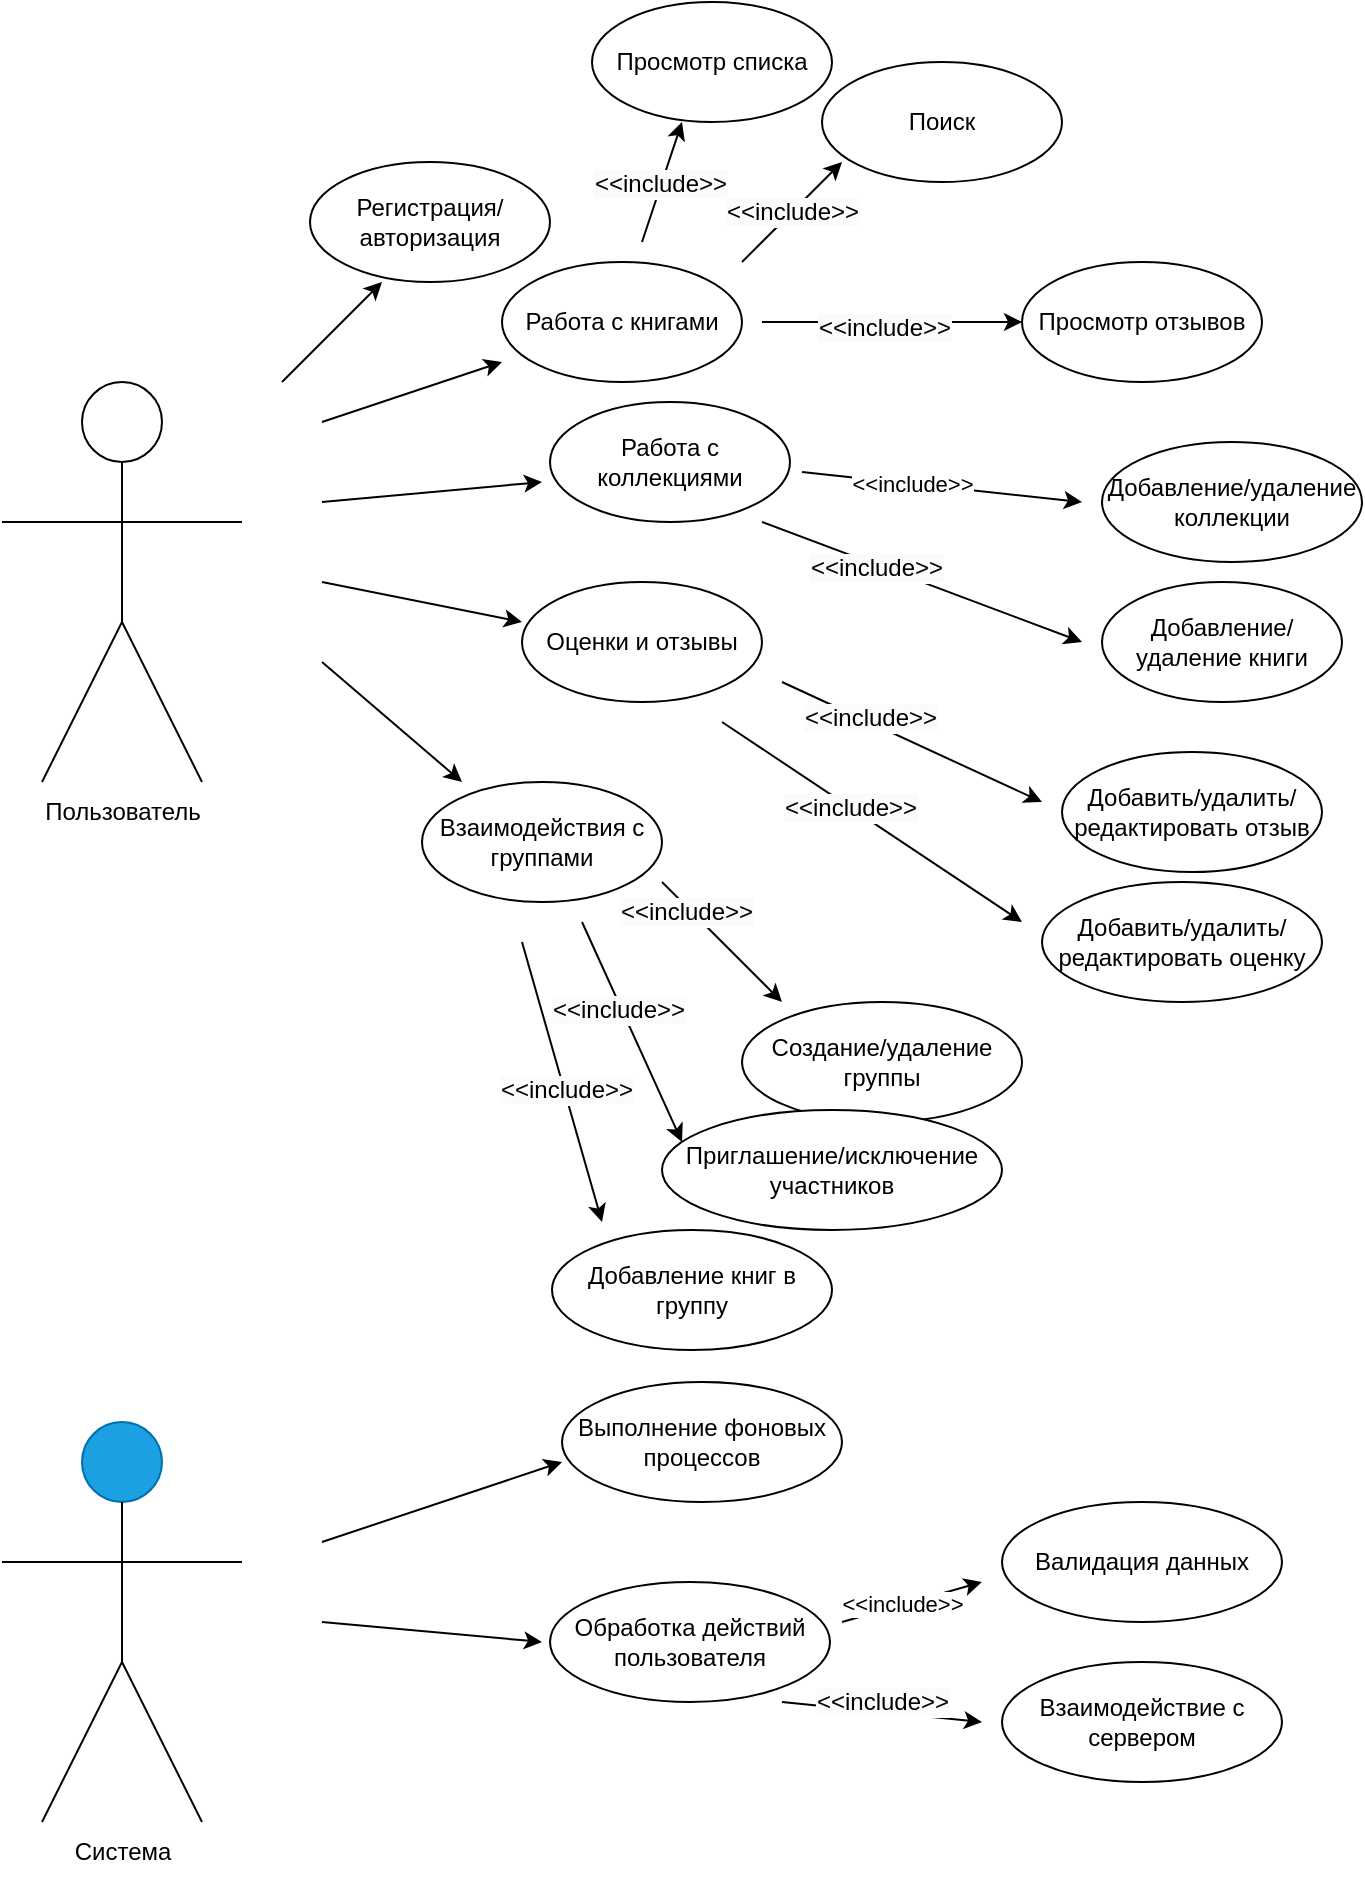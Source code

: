 <mxfile version="26.0.11">
  <diagram name="Страница — 1" id="ocNlfTo6n65knY6-Sepz">
    <mxGraphModel dx="1050" dy="1712" grid="1" gridSize="10" guides="1" tooltips="1" connect="1" arrows="1" fold="1" page="1" pageScale="1" pageWidth="827" pageHeight="1169" math="0" shadow="0">
      <root>
        <mxCell id="0" />
        <mxCell id="1" parent="0" />
        <mxCell id="xOrAotoUkOWGc2Qs6LGQ-1" value="" style="ellipse;whiteSpace=wrap;html=1;aspect=fixed;" parent="1" vertex="1">
          <mxGeometry x="240" y="160" width="40" height="40" as="geometry" />
        </mxCell>
        <mxCell id="xOrAotoUkOWGc2Qs6LGQ-2" value="" style="endArrow=none;html=1;rounded=0;" parent="1" edge="1">
          <mxGeometry width="50" height="50" relative="1" as="geometry">
            <mxPoint x="260" y="280" as="sourcePoint" />
            <mxPoint x="260" y="200" as="targetPoint" />
          </mxGeometry>
        </mxCell>
        <mxCell id="xOrAotoUkOWGc2Qs6LGQ-3" value="" style="endArrow=none;html=1;rounded=0;" parent="1" edge="1">
          <mxGeometry width="50" height="50" relative="1" as="geometry">
            <mxPoint x="220" y="360" as="sourcePoint" />
            <mxPoint x="260" y="280" as="targetPoint" />
          </mxGeometry>
        </mxCell>
        <mxCell id="xOrAotoUkOWGc2Qs6LGQ-4" value="" style="endArrow=none;html=1;rounded=0;" parent="1" edge="1">
          <mxGeometry width="50" height="50" relative="1" as="geometry">
            <mxPoint x="260" y="280" as="sourcePoint" />
            <mxPoint x="300" y="360" as="targetPoint" />
          </mxGeometry>
        </mxCell>
        <mxCell id="xOrAotoUkOWGc2Qs6LGQ-5" value="" style="endArrow=none;html=1;rounded=0;" parent="1" edge="1">
          <mxGeometry width="50" height="50" relative="1" as="geometry">
            <mxPoint x="200" y="230" as="sourcePoint" />
            <mxPoint x="320" y="230" as="targetPoint" />
          </mxGeometry>
        </mxCell>
        <mxCell id="xOrAotoUkOWGc2Qs6LGQ-7" value="Пользователь" style="text;html=1;align=center;verticalAlign=middle;resizable=0;points=[];autosize=1;strokeColor=none;fillColor=none;" parent="1" vertex="1">
          <mxGeometry x="210" y="360" width="100" height="30" as="geometry" />
        </mxCell>
        <mxCell id="xOrAotoUkOWGc2Qs6LGQ-8" value="" style="ellipse;whiteSpace=wrap;html=1;aspect=fixed;fillColor=#1ba1e2;fontColor=#ffffff;strokeColor=#006EAF;" parent="1" vertex="1">
          <mxGeometry x="240" y="680" width="40" height="40" as="geometry" />
        </mxCell>
        <mxCell id="xOrAotoUkOWGc2Qs6LGQ-9" value="" style="endArrow=none;html=1;rounded=0;" parent="1" edge="1">
          <mxGeometry width="50" height="50" relative="1" as="geometry">
            <mxPoint x="260" y="800" as="sourcePoint" />
            <mxPoint x="260" y="720" as="targetPoint" />
          </mxGeometry>
        </mxCell>
        <mxCell id="xOrAotoUkOWGc2Qs6LGQ-10" value="" style="endArrow=none;html=1;rounded=0;" parent="1" edge="1">
          <mxGeometry width="50" height="50" relative="1" as="geometry">
            <mxPoint x="220" y="880" as="sourcePoint" />
            <mxPoint x="260" y="800" as="targetPoint" />
          </mxGeometry>
        </mxCell>
        <mxCell id="xOrAotoUkOWGc2Qs6LGQ-11" value="" style="endArrow=none;html=1;rounded=0;" parent="1" edge="1">
          <mxGeometry width="50" height="50" relative="1" as="geometry">
            <mxPoint x="260" y="800" as="sourcePoint" />
            <mxPoint x="300" y="880" as="targetPoint" />
          </mxGeometry>
        </mxCell>
        <mxCell id="xOrAotoUkOWGc2Qs6LGQ-12" value="" style="endArrow=none;html=1;rounded=0;" parent="1" edge="1">
          <mxGeometry width="50" height="50" relative="1" as="geometry">
            <mxPoint x="200" y="750" as="sourcePoint" />
            <mxPoint x="320" y="750" as="targetPoint" />
          </mxGeometry>
        </mxCell>
        <mxCell id="xOrAotoUkOWGc2Qs6LGQ-13" value="Система" style="text;html=1;align=center;verticalAlign=middle;resizable=0;points=[];autosize=1;strokeColor=none;fillColor=none;" parent="1" vertex="1">
          <mxGeometry x="225" y="880" width="70" height="30" as="geometry" />
        </mxCell>
        <mxCell id="xOrAotoUkOWGc2Qs6LGQ-14" value="Регистрация/авторизация" style="ellipse;whiteSpace=wrap;html=1;" parent="1" vertex="1">
          <mxGeometry x="354" y="50" width="120" height="60" as="geometry" />
        </mxCell>
        <mxCell id="xOrAotoUkOWGc2Qs6LGQ-16" value="" style="endArrow=classic;html=1;rounded=0;" parent="1" edge="1">
          <mxGeometry width="50" height="50" relative="1" as="geometry">
            <mxPoint x="340" y="160" as="sourcePoint" />
            <mxPoint x="390" y="110" as="targetPoint" />
          </mxGeometry>
        </mxCell>
        <mxCell id="xOrAotoUkOWGc2Qs6LGQ-17" value="Работа с книгами" style="ellipse;whiteSpace=wrap;html=1;" parent="1" vertex="1">
          <mxGeometry x="450" y="100" width="120" height="60" as="geometry" />
        </mxCell>
        <mxCell id="xOrAotoUkOWGc2Qs6LGQ-18" value="" style="endArrow=classic;html=1;rounded=0;" parent="1" edge="1">
          <mxGeometry width="50" height="50" relative="1" as="geometry">
            <mxPoint x="360" y="180" as="sourcePoint" />
            <mxPoint x="450" y="150" as="targetPoint" />
          </mxGeometry>
        </mxCell>
        <mxCell id="xOrAotoUkOWGc2Qs6LGQ-19" value="Поиск" style="ellipse;whiteSpace=wrap;html=1;" parent="1" vertex="1">
          <mxGeometry x="610" width="120" height="60" as="geometry" />
        </mxCell>
        <mxCell id="xOrAotoUkOWGc2Qs6LGQ-20" value="Просмотр списка" style="ellipse;whiteSpace=wrap;html=1;" parent="1" vertex="1">
          <mxGeometry x="495" y="-30" width="120" height="60" as="geometry" />
        </mxCell>
        <mxCell id="xOrAotoUkOWGc2Qs6LGQ-21" value="Просмотр отзывов" style="ellipse;whiteSpace=wrap;html=1;" parent="1" vertex="1">
          <mxGeometry x="710" y="100" width="120" height="60" as="geometry" />
        </mxCell>
        <mxCell id="xOrAotoUkOWGc2Qs6LGQ-23" value="" style="endArrow=classic;html=1;rounded=0;" parent="1" edge="1">
          <mxGeometry width="50" height="50" relative="1" as="geometry">
            <mxPoint x="520" y="90" as="sourcePoint" />
            <mxPoint x="540" y="30" as="targetPoint" />
          </mxGeometry>
        </mxCell>
        <mxCell id="xOrAotoUkOWGc2Qs6LGQ-28" value="&lt;span style=&quot;font-size: 12px; background-color: rgb(251, 251, 251);&quot;&gt;&amp;lt;&amp;lt;include&amp;gt;&amp;gt;&lt;/span&gt;" style="edgeLabel;html=1;align=center;verticalAlign=middle;resizable=0;points=[];" parent="xOrAotoUkOWGc2Qs6LGQ-23" vertex="1" connectable="0">
          <mxGeometry x="-0.019" y="1" relative="1" as="geometry">
            <mxPoint as="offset" />
          </mxGeometry>
        </mxCell>
        <mxCell id="xOrAotoUkOWGc2Qs6LGQ-29" value="" style="endArrow=classic;html=1;rounded=0;" parent="1" edge="1">
          <mxGeometry width="50" height="50" relative="1" as="geometry">
            <mxPoint x="570" y="100" as="sourcePoint" />
            <mxPoint x="620" y="50" as="targetPoint" />
          </mxGeometry>
        </mxCell>
        <mxCell id="xOrAotoUkOWGc2Qs6LGQ-30" value="&lt;span style=&quot;font-size: 12px; background-color: rgb(251, 251, 251);&quot;&gt;&amp;lt;&amp;lt;include&amp;gt;&amp;gt;&lt;/span&gt;" style="edgeLabel;html=1;align=center;verticalAlign=middle;resizable=0;points=[];" parent="xOrAotoUkOWGc2Qs6LGQ-29" vertex="1" connectable="0">
          <mxGeometry x="0.003" y="1" relative="1" as="geometry">
            <mxPoint y="1" as="offset" />
          </mxGeometry>
        </mxCell>
        <mxCell id="xOrAotoUkOWGc2Qs6LGQ-31" value="" style="endArrow=classic;html=1;rounded=0;" parent="1" edge="1">
          <mxGeometry width="50" height="50" relative="1" as="geometry">
            <mxPoint x="580" y="130" as="sourcePoint" />
            <mxPoint x="710" y="130" as="targetPoint" />
          </mxGeometry>
        </mxCell>
        <mxCell id="xOrAotoUkOWGc2Qs6LGQ-32" value="&lt;span style=&quot;font-size: 12px; background-color: rgb(251, 251, 251);&quot;&gt;&amp;lt;&amp;lt;include&amp;gt;&amp;gt;&lt;/span&gt;" style="edgeLabel;html=1;align=center;verticalAlign=middle;resizable=0;points=[];" parent="xOrAotoUkOWGc2Qs6LGQ-31" vertex="1" connectable="0">
          <mxGeometry x="-0.132" relative="1" as="geometry">
            <mxPoint x="4" y="3" as="offset" />
          </mxGeometry>
        </mxCell>
        <mxCell id="xOrAotoUkOWGc2Qs6LGQ-35" value="Работа с коллекциями" style="ellipse;whiteSpace=wrap;html=1;" parent="1" vertex="1">
          <mxGeometry x="474" y="170" width="120" height="60" as="geometry" />
        </mxCell>
        <mxCell id="xOrAotoUkOWGc2Qs6LGQ-36" value="" style="endArrow=classic;html=1;rounded=0;" parent="1" edge="1">
          <mxGeometry width="50" height="50" relative="1" as="geometry">
            <mxPoint x="360" y="220" as="sourcePoint" />
            <mxPoint x="470" y="210" as="targetPoint" />
          </mxGeometry>
        </mxCell>
        <mxCell id="xOrAotoUkOWGc2Qs6LGQ-37" value="Добавление/удаление коллекции" style="ellipse;whiteSpace=wrap;html=1;" parent="1" vertex="1">
          <mxGeometry x="750" y="190" width="130" height="60" as="geometry" />
        </mxCell>
        <mxCell id="xOrAotoUkOWGc2Qs6LGQ-38" value="Добавление/удаление книги" style="ellipse;whiteSpace=wrap;html=1;" parent="1" vertex="1">
          <mxGeometry x="750" y="260" width="120" height="60" as="geometry" />
        </mxCell>
        <mxCell id="xOrAotoUkOWGc2Qs6LGQ-39" value="" style="endArrow=classic;html=1;rounded=0;" parent="1" edge="1">
          <mxGeometry width="50" height="50" relative="1" as="geometry">
            <mxPoint x="600" y="205" as="sourcePoint" />
            <mxPoint x="740" y="220" as="targetPoint" />
          </mxGeometry>
        </mxCell>
        <mxCell id="xOrAotoUkOWGc2Qs6LGQ-40" value="&amp;lt;&amp;lt;include&amp;gt;&amp;gt;" style="edgeLabel;html=1;align=center;verticalAlign=middle;resizable=0;points=[];" parent="xOrAotoUkOWGc2Qs6LGQ-39" vertex="1" connectable="0">
          <mxGeometry x="-0.22" relative="1" as="geometry">
            <mxPoint as="offset" />
          </mxGeometry>
        </mxCell>
        <mxCell id="xOrAotoUkOWGc2Qs6LGQ-41" value="" style="endArrow=classic;html=1;rounded=0;" parent="1" edge="1">
          <mxGeometry width="50" height="50" relative="1" as="geometry">
            <mxPoint x="580" y="230" as="sourcePoint" />
            <mxPoint x="740" y="290" as="targetPoint" />
          </mxGeometry>
        </mxCell>
        <mxCell id="xOrAotoUkOWGc2Qs6LGQ-42" value="&lt;span style=&quot;font-size: 12px; background-color: rgb(251, 251, 251);&quot;&gt;&amp;lt;&amp;lt;include&amp;gt;&amp;gt;&lt;/span&gt;" style="edgeLabel;html=1;align=center;verticalAlign=middle;resizable=0;points=[];" parent="xOrAotoUkOWGc2Qs6LGQ-41" vertex="1" connectable="0">
          <mxGeometry x="-0.286" y="-1" relative="1" as="geometry">
            <mxPoint as="offset" />
          </mxGeometry>
        </mxCell>
        <mxCell id="xOrAotoUkOWGc2Qs6LGQ-43" value="Оценки и отзывы" style="ellipse;whiteSpace=wrap;html=1;" parent="1" vertex="1">
          <mxGeometry x="460" y="260" width="120" height="60" as="geometry" />
        </mxCell>
        <mxCell id="xOrAotoUkOWGc2Qs6LGQ-44" value="" style="endArrow=classic;html=1;rounded=0;" parent="1" edge="1">
          <mxGeometry width="50" height="50" relative="1" as="geometry">
            <mxPoint x="360" y="260" as="sourcePoint" />
            <mxPoint x="460" y="280" as="targetPoint" />
          </mxGeometry>
        </mxCell>
        <mxCell id="xOrAotoUkOWGc2Qs6LGQ-45" value="Добавить/удалить/редактировать отзыв" style="ellipse;whiteSpace=wrap;html=1;" parent="1" vertex="1">
          <mxGeometry x="730" y="345" width="130" height="60" as="geometry" />
        </mxCell>
        <mxCell id="xOrAotoUkOWGc2Qs6LGQ-46" value="Добавить/удалить/редактировать оценку" style="ellipse;whiteSpace=wrap;html=1;" parent="1" vertex="1">
          <mxGeometry x="720" y="410" width="140" height="60" as="geometry" />
        </mxCell>
        <mxCell id="xOrAotoUkOWGc2Qs6LGQ-47" value="" style="endArrow=classic;html=1;rounded=0;" parent="1" edge="1">
          <mxGeometry width="50" height="50" relative="1" as="geometry">
            <mxPoint x="590" y="310" as="sourcePoint" />
            <mxPoint x="720" y="370" as="targetPoint" />
          </mxGeometry>
        </mxCell>
        <mxCell id="xOrAotoUkOWGc2Qs6LGQ-48" value="&lt;span style=&quot;font-size: 12px; background-color: rgb(251, 251, 251);&quot;&gt;&amp;lt;&amp;lt;include&amp;gt;&amp;gt;&lt;/span&gt;" style="edgeLabel;html=1;align=center;verticalAlign=middle;resizable=0;points=[];" parent="xOrAotoUkOWGc2Qs6LGQ-47" vertex="1" connectable="0">
          <mxGeometry x="-0.34" y="2" relative="1" as="geometry">
            <mxPoint as="offset" />
          </mxGeometry>
        </mxCell>
        <mxCell id="xOrAotoUkOWGc2Qs6LGQ-49" value="" style="endArrow=classic;html=1;rounded=0;" parent="1" edge="1">
          <mxGeometry width="50" height="50" relative="1" as="geometry">
            <mxPoint x="560" y="330" as="sourcePoint" />
            <mxPoint x="710" y="430" as="targetPoint" />
          </mxGeometry>
        </mxCell>
        <mxCell id="xOrAotoUkOWGc2Qs6LGQ-50" value="&lt;span style=&quot;font-size: 12px; background-color: rgb(251, 251, 251);&quot;&gt;&amp;lt;&amp;lt;include&amp;gt;&amp;gt;&lt;/span&gt;" style="edgeLabel;html=1;align=center;verticalAlign=middle;resizable=0;points=[];" parent="xOrAotoUkOWGc2Qs6LGQ-49" vertex="1" connectable="0">
          <mxGeometry x="-0.152" relative="1" as="geometry">
            <mxPoint as="offset" />
          </mxGeometry>
        </mxCell>
        <mxCell id="xOrAotoUkOWGc2Qs6LGQ-51" value="Взаимодействия с группами" style="ellipse;whiteSpace=wrap;html=1;" parent="1" vertex="1">
          <mxGeometry x="410" y="360" width="120" height="60" as="geometry" />
        </mxCell>
        <mxCell id="xOrAotoUkOWGc2Qs6LGQ-52" value="" style="endArrow=classic;html=1;rounded=0;" parent="1" edge="1">
          <mxGeometry width="50" height="50" relative="1" as="geometry">
            <mxPoint x="360" y="300" as="sourcePoint" />
            <mxPoint x="430" y="360" as="targetPoint" />
          </mxGeometry>
        </mxCell>
        <mxCell id="xOrAotoUkOWGc2Qs6LGQ-53" value="Создание/удаление группы" style="ellipse;whiteSpace=wrap;html=1;" parent="1" vertex="1">
          <mxGeometry x="570" y="470" width="140" height="60" as="geometry" />
        </mxCell>
        <mxCell id="xOrAotoUkOWGc2Qs6LGQ-54" value="Приглашение/исключение участников" style="ellipse;whiteSpace=wrap;html=1;" parent="1" vertex="1">
          <mxGeometry x="530" y="524" width="170" height="60" as="geometry" />
        </mxCell>
        <mxCell id="xOrAotoUkOWGc2Qs6LGQ-55" value="Добавление книг в группу" style="ellipse;whiteSpace=wrap;html=1;" parent="1" vertex="1">
          <mxGeometry x="475" y="584" width="140" height="60" as="geometry" />
        </mxCell>
        <mxCell id="xOrAotoUkOWGc2Qs6LGQ-56" value="" style="endArrow=classic;html=1;rounded=0;" parent="1" edge="1">
          <mxGeometry width="50" height="50" relative="1" as="geometry">
            <mxPoint x="530" y="410" as="sourcePoint" />
            <mxPoint x="590" y="470" as="targetPoint" />
          </mxGeometry>
        </mxCell>
        <mxCell id="xOrAotoUkOWGc2Qs6LGQ-57" value="&lt;span style=&quot;font-size: 12px; background-color: rgb(251, 251, 251);&quot;&gt;&amp;lt;&amp;lt;include&amp;gt;&amp;gt;&lt;/span&gt;" style="edgeLabel;html=1;align=center;verticalAlign=middle;resizable=0;points=[];" parent="xOrAotoUkOWGc2Qs6LGQ-56" vertex="1" connectable="0">
          <mxGeometry x="-0.569" y="-2" relative="1" as="geometry">
            <mxPoint as="offset" />
          </mxGeometry>
        </mxCell>
        <mxCell id="xOrAotoUkOWGc2Qs6LGQ-58" value="" style="endArrow=classic;html=1;rounded=0;" parent="1" edge="1">
          <mxGeometry width="50" height="50" relative="1" as="geometry">
            <mxPoint x="490" y="430" as="sourcePoint" />
            <mxPoint x="540" y="540" as="targetPoint" />
          </mxGeometry>
        </mxCell>
        <mxCell id="xOrAotoUkOWGc2Qs6LGQ-59" value="&lt;span style=&quot;font-size: 12px; background-color: rgb(251, 251, 251);&quot;&gt;&amp;lt;&amp;lt;include&amp;gt;&amp;gt;&lt;/span&gt;" style="edgeLabel;html=1;align=center;verticalAlign=middle;resizable=0;points=[];" parent="xOrAotoUkOWGc2Qs6LGQ-58" vertex="1" connectable="0">
          <mxGeometry x="-0.225" y="-2" relative="1" as="geometry">
            <mxPoint as="offset" />
          </mxGeometry>
        </mxCell>
        <mxCell id="xOrAotoUkOWGc2Qs6LGQ-60" value="" style="endArrow=classic;html=1;rounded=0;" parent="1" edge="1">
          <mxGeometry width="50" height="50" relative="1" as="geometry">
            <mxPoint x="460" y="440" as="sourcePoint" />
            <mxPoint x="500" y="580" as="targetPoint" />
          </mxGeometry>
        </mxCell>
        <mxCell id="xOrAotoUkOWGc2Qs6LGQ-61" value="&lt;span style=&quot;font-size: 12px; background-color: rgb(251, 251, 251);&quot;&gt;&amp;lt;&amp;lt;include&amp;gt;&amp;gt;&lt;/span&gt;" style="edgeLabel;html=1;align=center;verticalAlign=middle;resizable=0;points=[];" parent="xOrAotoUkOWGc2Qs6LGQ-60" vertex="1" connectable="0">
          <mxGeometry x="0.056" y="1" relative="1" as="geometry">
            <mxPoint as="offset" />
          </mxGeometry>
        </mxCell>
        <mxCell id="xOrAotoUkOWGc2Qs6LGQ-62" value="Выполнение фоновых процессов" style="ellipse;whiteSpace=wrap;html=1;" parent="1" vertex="1">
          <mxGeometry x="480" y="660" width="140" height="60" as="geometry" />
        </mxCell>
        <mxCell id="xOrAotoUkOWGc2Qs6LGQ-63" value="Валидация данных" style="ellipse;whiteSpace=wrap;html=1;" parent="1" vertex="1">
          <mxGeometry x="700" y="720" width="140" height="60" as="geometry" />
        </mxCell>
        <mxCell id="xOrAotoUkOWGc2Qs6LGQ-64" value="Обработка действий пользователя" style="ellipse;whiteSpace=wrap;html=1;" parent="1" vertex="1">
          <mxGeometry x="474" y="760" width="140" height="60" as="geometry" />
        </mxCell>
        <mxCell id="xOrAotoUkOWGc2Qs6LGQ-65" value="" style="endArrow=classic;html=1;rounded=0;" parent="1" edge="1">
          <mxGeometry width="50" height="50" relative="1" as="geometry">
            <mxPoint x="360" y="740" as="sourcePoint" />
            <mxPoint x="480" y="700" as="targetPoint" />
          </mxGeometry>
        </mxCell>
        <mxCell id="xOrAotoUkOWGc2Qs6LGQ-66" value="" style="endArrow=classic;html=1;rounded=0;" parent="1" edge="1">
          <mxGeometry width="50" height="50" relative="1" as="geometry">
            <mxPoint x="360" y="780" as="sourcePoint" />
            <mxPoint x="470" y="790" as="targetPoint" />
          </mxGeometry>
        </mxCell>
        <mxCell id="xOrAotoUkOWGc2Qs6LGQ-67" value="Взаимодействие с сервером" style="ellipse;whiteSpace=wrap;html=1;" parent="1" vertex="1">
          <mxGeometry x="700" y="800" width="140" height="60" as="geometry" />
        </mxCell>
        <mxCell id="xOrAotoUkOWGc2Qs6LGQ-68" value="" style="endArrow=classic;html=1;rounded=0;" parent="1" edge="1">
          <mxGeometry width="50" height="50" relative="1" as="geometry">
            <mxPoint x="620" y="780" as="sourcePoint" />
            <mxPoint x="690" y="760" as="targetPoint" />
          </mxGeometry>
        </mxCell>
        <mxCell id="xOrAotoUkOWGc2Qs6LGQ-69" value="&amp;lt;&amp;lt;include&amp;gt;&amp;gt;" style="edgeLabel;html=1;align=center;verticalAlign=middle;resizable=0;points=[];" parent="xOrAotoUkOWGc2Qs6LGQ-68" vertex="1" connectable="0">
          <mxGeometry x="-0.356" y="-2" relative="1" as="geometry">
            <mxPoint x="7" y="-5" as="offset" />
          </mxGeometry>
        </mxCell>
        <mxCell id="xOrAotoUkOWGc2Qs6LGQ-70" value="" style="endArrow=classic;html=1;rounded=0;" parent="1" edge="1">
          <mxGeometry width="50" height="50" relative="1" as="geometry">
            <mxPoint x="590" y="820" as="sourcePoint" />
            <mxPoint x="690" y="830" as="targetPoint" />
          </mxGeometry>
        </mxCell>
        <mxCell id="xOrAotoUkOWGc2Qs6LGQ-71" value="&lt;span style=&quot;font-size: 12px; background-color: rgb(251, 251, 251);&quot;&gt;&amp;lt;&amp;lt;include&amp;gt;&amp;gt;&lt;/span&gt;" style="edgeLabel;html=1;align=center;verticalAlign=middle;resizable=0;points=[];" parent="xOrAotoUkOWGc2Qs6LGQ-70" vertex="1" connectable="0">
          <mxGeometry x="-0.447" y="1" relative="1" as="geometry">
            <mxPoint x="22" y="-2" as="offset" />
          </mxGeometry>
        </mxCell>
      </root>
    </mxGraphModel>
  </diagram>
</mxfile>
